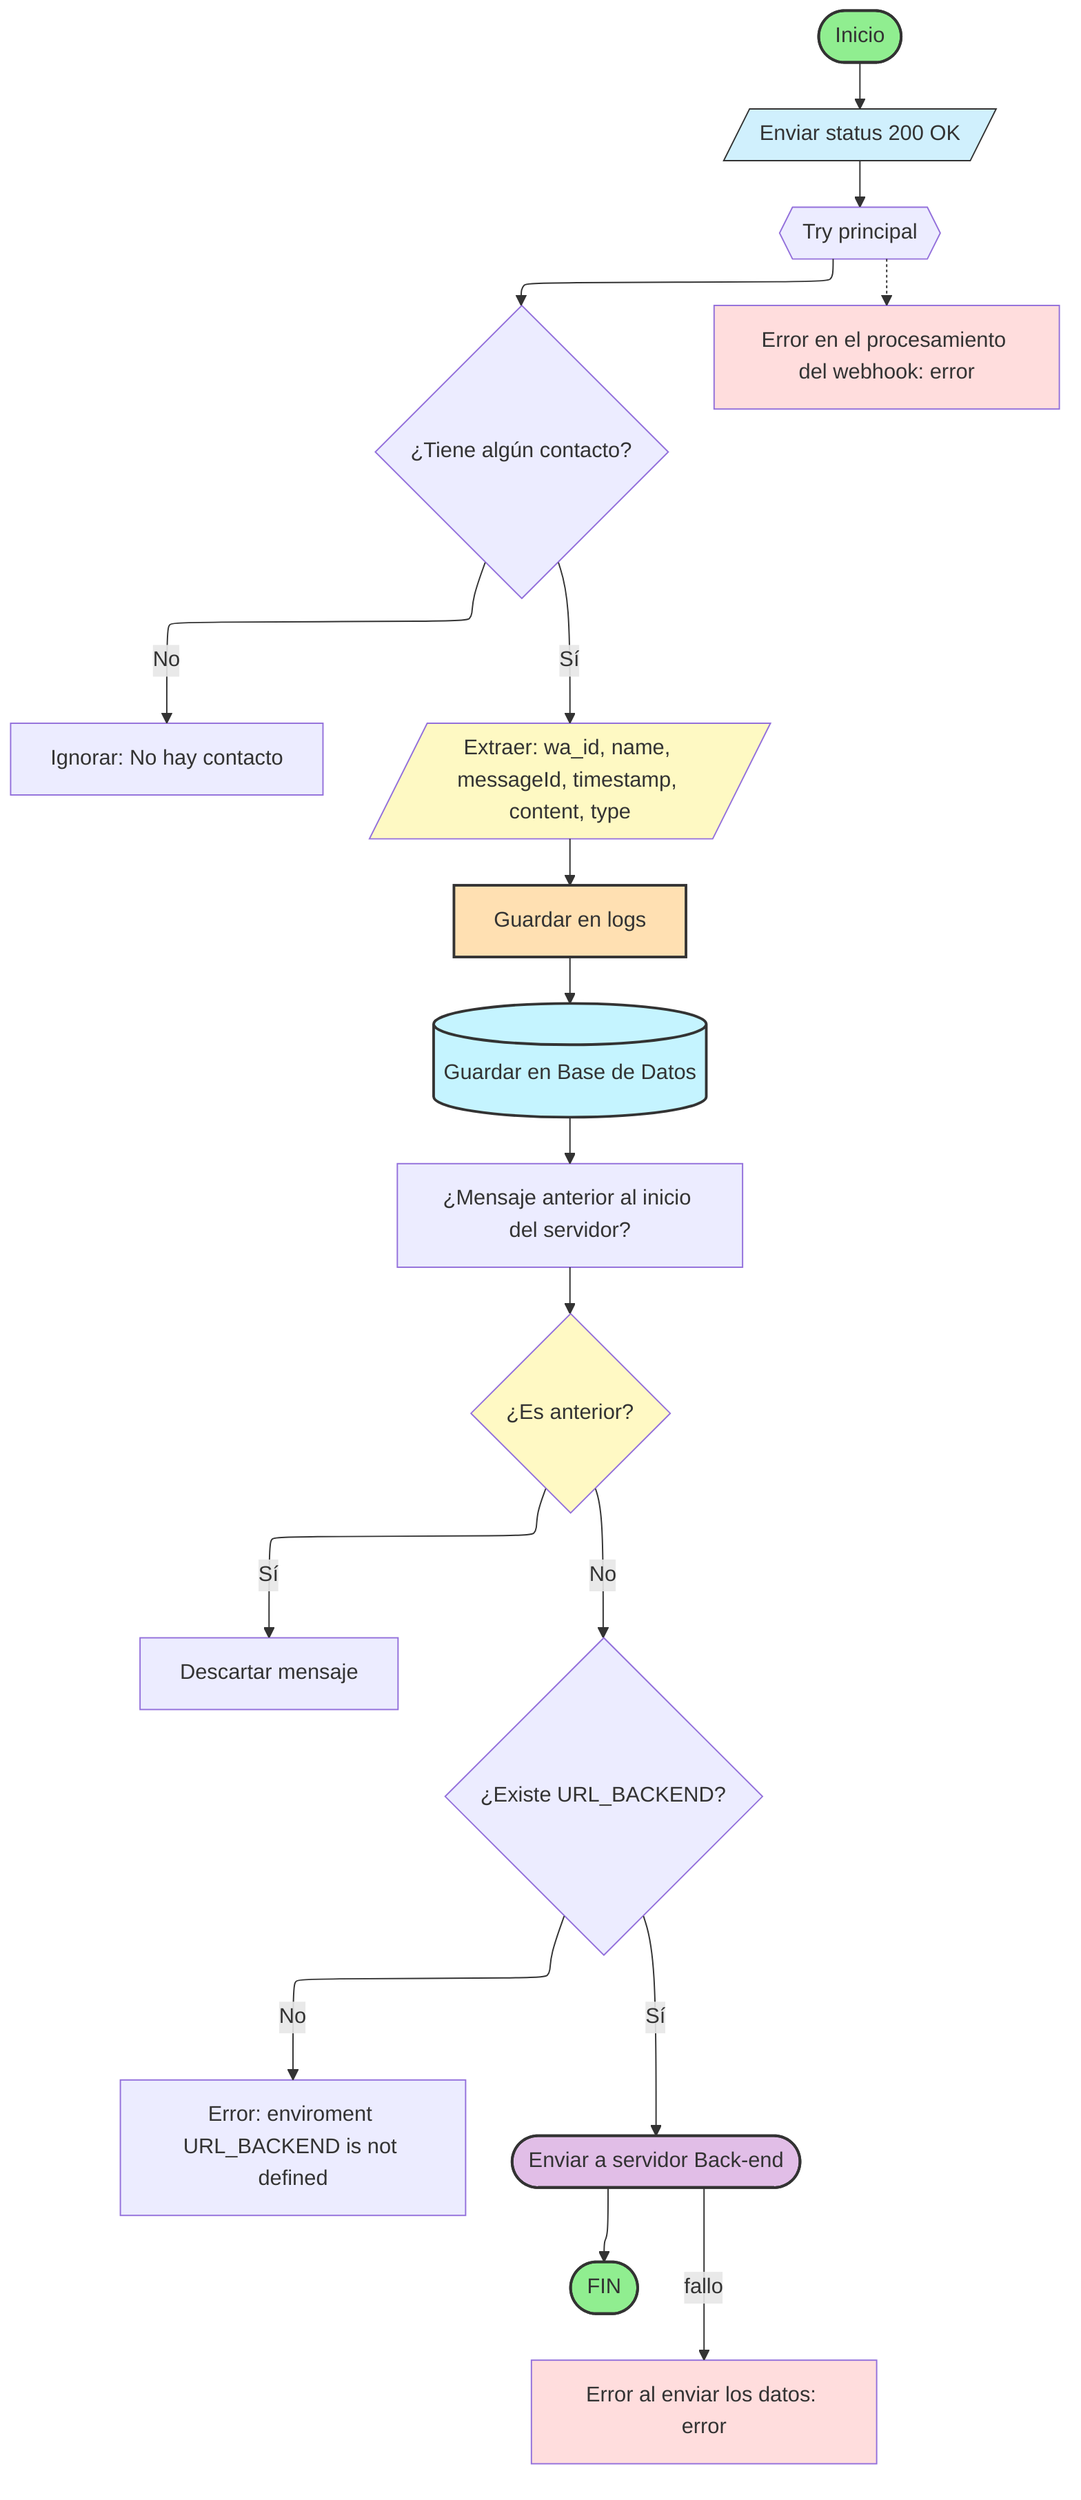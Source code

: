 ---
config:
  theme: mc
  look: classic
  layout: elk
---
flowchart TD
    n1(["Inicio"]) --> n2[/"Enviar status 200 OK"/]
    n2 --> n2a{{"Try principal"}}
    n2a --> n3{"¿Tiene algún contacto?"}
    n2a -.-> err1["Error en el procesamiento del webhook: error"]
    n3 -- No --> n3a["Ignorar: No hay contacto"]
    n3 -- Sí --> n3b[/"Extraer: wa_id, name, messageId, timestamp, content, type"/]
    n3b --> logStep["Guardar en logs"]
    logStep --> dbStep[("Guardar en Base de Datos")]
    dbStep --> n4["¿Mensaje anterior al inicio del servidor?"]
    n4 --> n4a{"¿Es anterior?"}
    n4a -- Sí --> descartar["Descartar mensaje"]
    n4a -- No --> n5{"¿Existe URL_BACKEND?"}
    n5 -- No --> n5a["Error: enviroment URL_BACKEND is not defined"]
    n5 -- Sí --> sendTrap(["Enviar a servidor Back-end"])
    sendTrap -- fallo --> err2["Error al enviar los datos: error"]
    sendTrap --> n23(["FIN"])
    logStep:::log
    dbStep:::db
    classDef db fill:#c5f4ff,stroke:#333,stroke-width:2
    classDef log fill:#ffe0b2,stroke:#333,stroke-width:2
    style n1 fill:lightgreen,stroke:#333,stroke-width:2
    style n2 fill:#d0f0fd,stroke:#333
    style err1 fill:#fdd
    style n3b fill:#fef9c3
    style n4a fill:#fff9c4
    style sendTrap fill:#e1bee7,stroke:#333,stroke-width:2
    style err2 fill:#fdd
    style n23 fill:lightgreen,stroke:#333,stroke-width:2